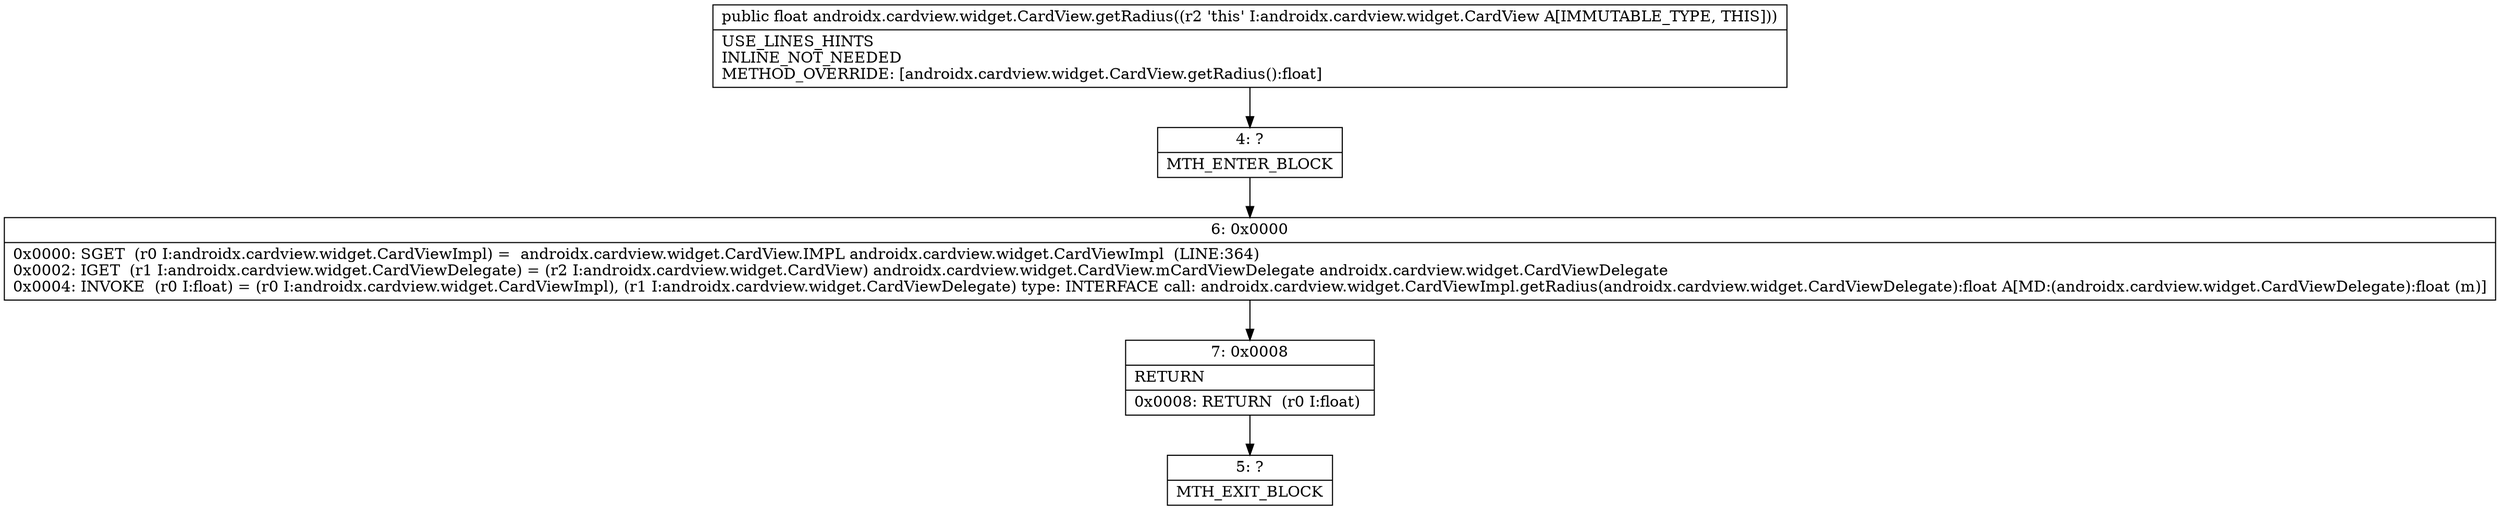 digraph "CFG forandroidx.cardview.widget.CardView.getRadius()F" {
Node_4 [shape=record,label="{4\:\ ?|MTH_ENTER_BLOCK\l}"];
Node_6 [shape=record,label="{6\:\ 0x0000|0x0000: SGET  (r0 I:androidx.cardview.widget.CardViewImpl) =  androidx.cardview.widget.CardView.IMPL androidx.cardview.widget.CardViewImpl  (LINE:364)\l0x0002: IGET  (r1 I:androidx.cardview.widget.CardViewDelegate) = (r2 I:androidx.cardview.widget.CardView) androidx.cardview.widget.CardView.mCardViewDelegate androidx.cardview.widget.CardViewDelegate \l0x0004: INVOKE  (r0 I:float) = (r0 I:androidx.cardview.widget.CardViewImpl), (r1 I:androidx.cardview.widget.CardViewDelegate) type: INTERFACE call: androidx.cardview.widget.CardViewImpl.getRadius(androidx.cardview.widget.CardViewDelegate):float A[MD:(androidx.cardview.widget.CardViewDelegate):float (m)]\l}"];
Node_7 [shape=record,label="{7\:\ 0x0008|RETURN\l|0x0008: RETURN  (r0 I:float) \l}"];
Node_5 [shape=record,label="{5\:\ ?|MTH_EXIT_BLOCK\l}"];
MethodNode[shape=record,label="{public float androidx.cardview.widget.CardView.getRadius((r2 'this' I:androidx.cardview.widget.CardView A[IMMUTABLE_TYPE, THIS]))  | USE_LINES_HINTS\lINLINE_NOT_NEEDED\lMETHOD_OVERRIDE: [androidx.cardview.widget.CardView.getRadius():float]\l}"];
MethodNode -> Node_4;Node_4 -> Node_6;
Node_6 -> Node_7;
Node_7 -> Node_5;
}

